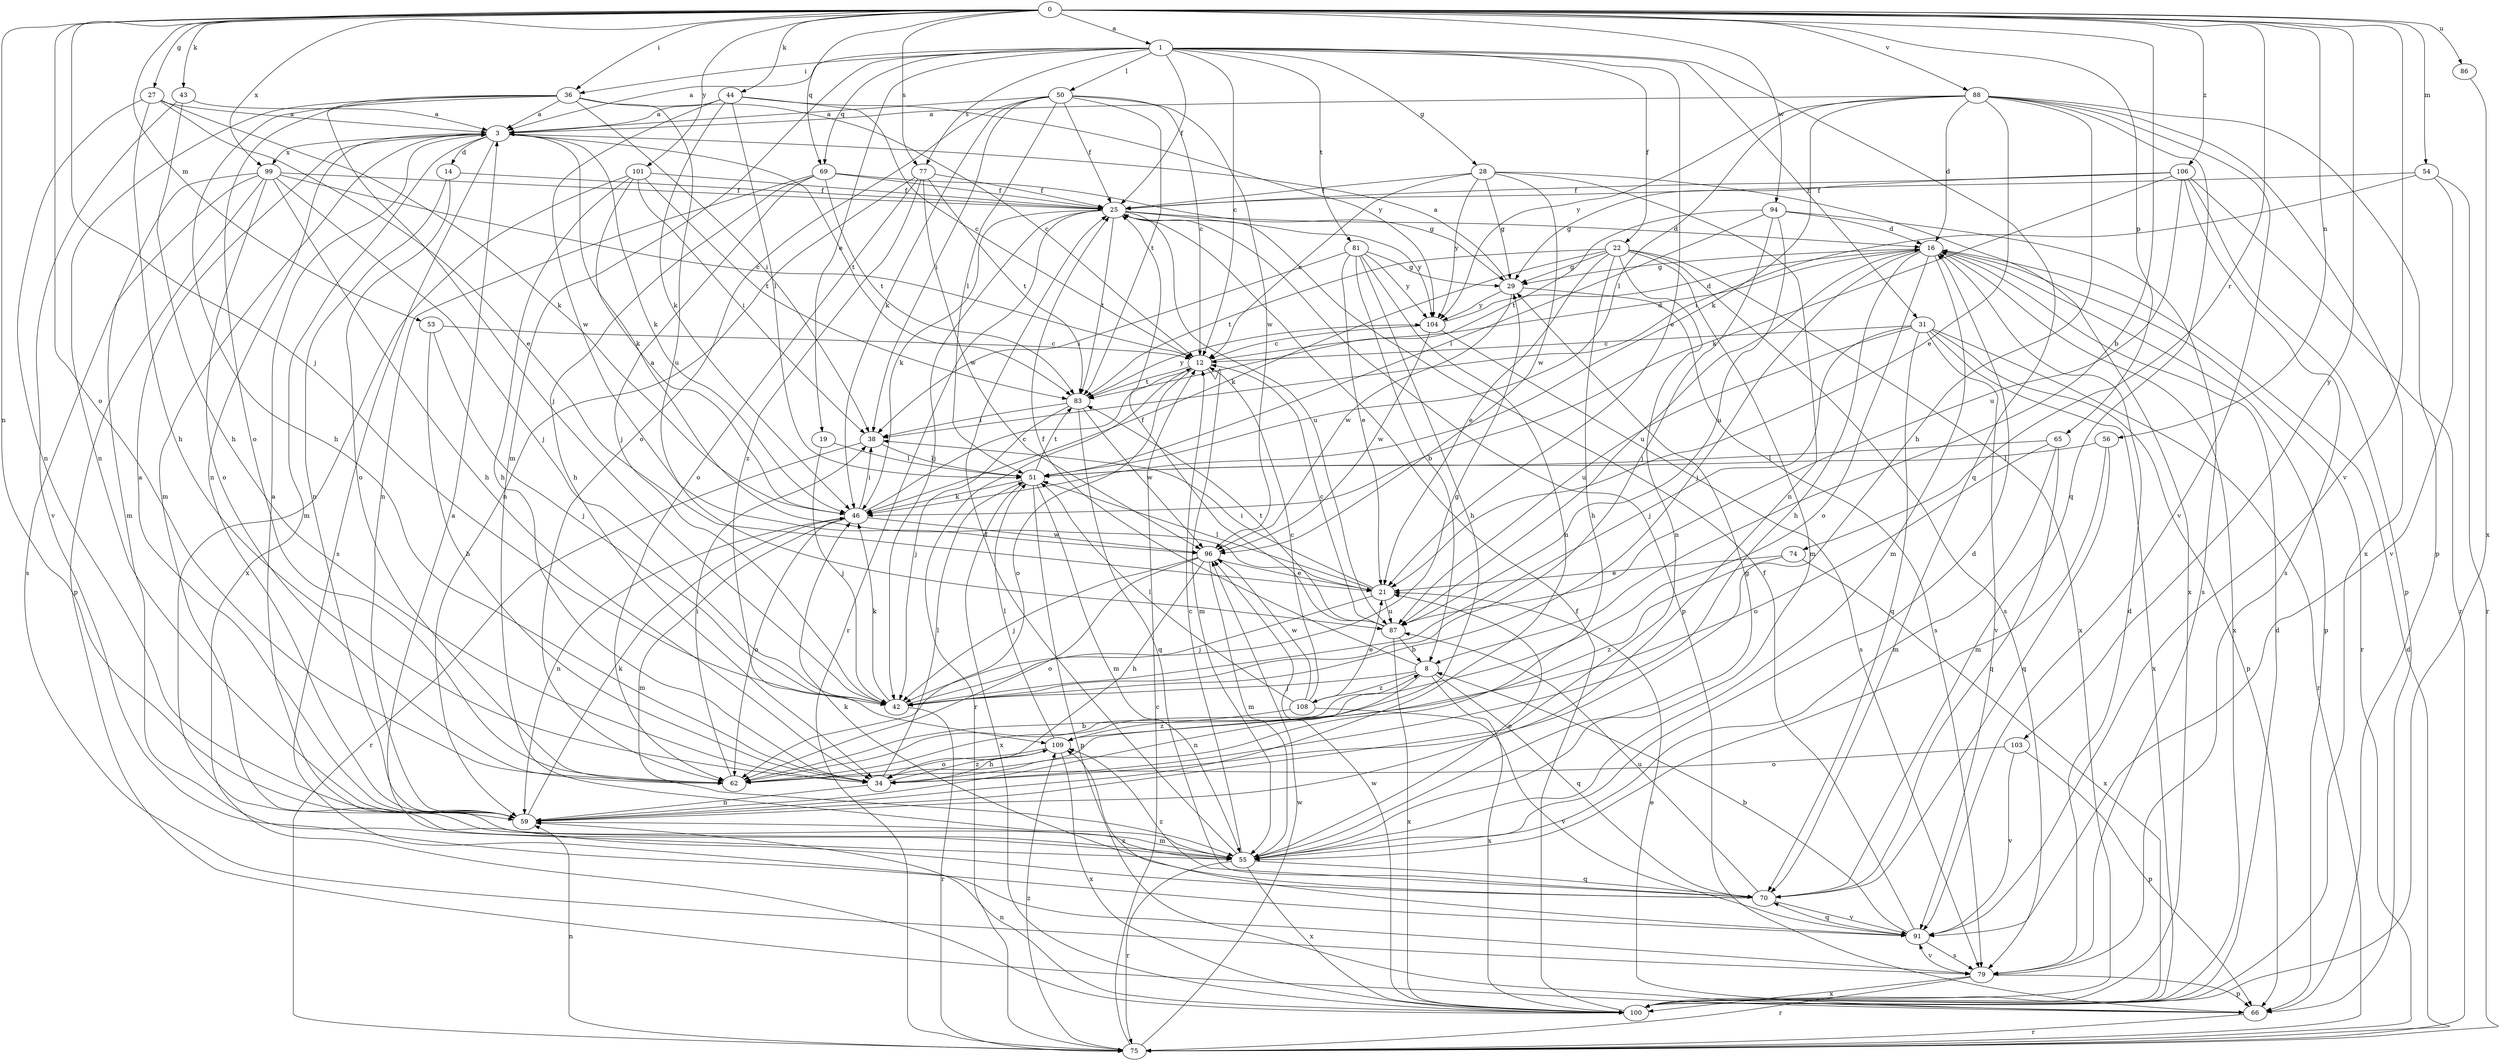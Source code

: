 strict digraph  {
0;
1;
3;
8;
12;
14;
16;
19;
21;
22;
25;
27;
28;
29;
31;
34;
36;
38;
42;
43;
44;
46;
50;
51;
53;
54;
55;
56;
59;
62;
65;
66;
69;
70;
74;
75;
77;
79;
81;
83;
86;
87;
88;
91;
94;
96;
99;
100;
101;
103;
104;
106;
108;
109;
0 -> 1  [label=a];
0 -> 8  [label=b];
0 -> 27  [label=g];
0 -> 36  [label=i];
0 -> 42  [label=j];
0 -> 43  [label=k];
0 -> 44  [label=k];
0 -> 53  [label=m];
0 -> 54  [label=m];
0 -> 56  [label=n];
0 -> 59  [label=n];
0 -> 62  [label=o];
0 -> 65  [label=p];
0 -> 69  [label=q];
0 -> 74  [label=r];
0 -> 77  [label=s];
0 -> 86  [label=u];
0 -> 88  [label=v];
0 -> 91  [label=v];
0 -> 94  [label=w];
0 -> 99  [label=x];
0 -> 101  [label=y];
0 -> 103  [label=y];
0 -> 106  [label=z];
1 -> 3  [label=a];
1 -> 12  [label=c];
1 -> 19  [label=e];
1 -> 21  [label=e];
1 -> 22  [label=f];
1 -> 25  [label=f];
1 -> 28  [label=g];
1 -> 31  [label=h];
1 -> 36  [label=i];
1 -> 50  [label=l];
1 -> 55  [label=m];
1 -> 69  [label=q];
1 -> 70  [label=q];
1 -> 77  [label=s];
1 -> 81  [label=t];
3 -> 14  [label=d];
3 -> 46  [label=k];
3 -> 55  [label=m];
3 -> 59  [label=n];
3 -> 79  [label=s];
3 -> 83  [label=t];
3 -> 99  [label=x];
3 -> 100  [label=x];
8 -> 25  [label=f];
8 -> 42  [label=j];
8 -> 59  [label=n];
8 -> 70  [label=q];
8 -> 100  [label=x];
8 -> 108  [label=z];
12 -> 16  [label=d];
12 -> 55  [label=m];
12 -> 62  [label=o];
12 -> 75  [label=r];
12 -> 83  [label=t];
14 -> 25  [label=f];
14 -> 59  [label=n];
14 -> 62  [label=o];
16 -> 29  [label=g];
16 -> 34  [label=h];
16 -> 42  [label=j];
16 -> 55  [label=m];
16 -> 62  [label=o];
16 -> 66  [label=p];
16 -> 75  [label=r];
16 -> 87  [label=u];
16 -> 100  [label=x];
19 -> 42  [label=j];
19 -> 51  [label=l];
21 -> 3  [label=a];
21 -> 38  [label=i];
21 -> 42  [label=j];
21 -> 51  [label=l];
21 -> 87  [label=u];
22 -> 21  [label=e];
22 -> 29  [label=g];
22 -> 34  [label=h];
22 -> 46  [label=k];
22 -> 55  [label=m];
22 -> 59  [label=n];
22 -> 79  [label=s];
22 -> 83  [label=t];
22 -> 100  [label=x];
25 -> 16  [label=d];
25 -> 42  [label=j];
25 -> 46  [label=k];
25 -> 66  [label=p];
25 -> 75  [label=r];
25 -> 83  [label=t];
25 -> 87  [label=u];
25 -> 104  [label=y];
27 -> 3  [label=a];
27 -> 21  [label=e];
27 -> 34  [label=h];
27 -> 46  [label=k];
27 -> 59  [label=n];
28 -> 12  [label=c];
28 -> 25  [label=f];
28 -> 29  [label=g];
28 -> 59  [label=n];
28 -> 96  [label=w];
28 -> 100  [label=x];
28 -> 104  [label=y];
29 -> 3  [label=a];
29 -> 79  [label=s];
29 -> 96  [label=w];
29 -> 104  [label=y];
31 -> 12  [label=c];
31 -> 42  [label=j];
31 -> 66  [label=p];
31 -> 70  [label=q];
31 -> 75  [label=r];
31 -> 87  [label=u];
31 -> 91  [label=v];
31 -> 100  [label=x];
34 -> 51  [label=l];
34 -> 59  [label=n];
34 -> 109  [label=z];
36 -> 3  [label=a];
36 -> 12  [label=c];
36 -> 34  [label=h];
36 -> 38  [label=i];
36 -> 42  [label=j];
36 -> 59  [label=n];
36 -> 62  [label=o];
36 -> 87  [label=u];
38 -> 51  [label=l];
38 -> 75  [label=r];
42 -> 29  [label=g];
42 -> 46  [label=k];
42 -> 75  [label=r];
43 -> 3  [label=a];
43 -> 34  [label=h];
43 -> 91  [label=v];
44 -> 3  [label=a];
44 -> 12  [label=c];
44 -> 46  [label=k];
44 -> 51  [label=l];
44 -> 96  [label=w];
44 -> 104  [label=y];
46 -> 12  [label=c];
46 -> 38  [label=i];
46 -> 55  [label=m];
46 -> 59  [label=n];
46 -> 62  [label=o];
46 -> 96  [label=w];
50 -> 3  [label=a];
50 -> 12  [label=c];
50 -> 25  [label=f];
50 -> 38  [label=i];
50 -> 46  [label=k];
50 -> 51  [label=l];
50 -> 62  [label=o];
50 -> 83  [label=t];
50 -> 96  [label=w];
51 -> 46  [label=k];
51 -> 55  [label=m];
51 -> 66  [label=p];
51 -> 83  [label=t];
51 -> 100  [label=x];
53 -> 12  [label=c];
53 -> 34  [label=h];
53 -> 42  [label=j];
54 -> 25  [label=f];
54 -> 38  [label=i];
54 -> 75  [label=r];
54 -> 91  [label=v];
55 -> 3  [label=a];
55 -> 12  [label=c];
55 -> 16  [label=d];
55 -> 21  [label=e];
55 -> 25  [label=f];
55 -> 29  [label=g];
55 -> 70  [label=q];
55 -> 75  [label=r];
55 -> 100  [label=x];
56 -> 51  [label=l];
56 -> 55  [label=m];
56 -> 70  [label=q];
59 -> 3  [label=a];
59 -> 46  [label=k];
59 -> 55  [label=m];
62 -> 8  [label=b];
62 -> 38  [label=i];
65 -> 51  [label=l];
65 -> 55  [label=m];
65 -> 62  [label=o];
65 -> 70  [label=q];
66 -> 21  [label=e];
66 -> 75  [label=r];
69 -> 25  [label=f];
69 -> 29  [label=g];
69 -> 34  [label=h];
69 -> 42  [label=j];
69 -> 59  [label=n];
69 -> 83  [label=t];
70 -> 3  [label=a];
70 -> 46  [label=k];
70 -> 87  [label=u];
70 -> 91  [label=v];
70 -> 109  [label=z];
74 -> 21  [label=e];
74 -> 100  [label=x];
74 -> 109  [label=z];
75 -> 12  [label=c];
75 -> 16  [label=d];
75 -> 59  [label=n];
75 -> 96  [label=w];
75 -> 109  [label=z];
77 -> 25  [label=f];
77 -> 59  [label=n];
77 -> 62  [label=o];
77 -> 83  [label=t];
77 -> 96  [label=w];
77 -> 109  [label=z];
79 -> 16  [label=d];
79 -> 66  [label=p];
79 -> 75  [label=r];
79 -> 91  [label=v];
79 -> 100  [label=x];
81 -> 8  [label=b];
81 -> 21  [label=e];
81 -> 29  [label=g];
81 -> 34  [label=h];
81 -> 38  [label=i];
81 -> 59  [label=n];
81 -> 104  [label=y];
83 -> 38  [label=i];
83 -> 42  [label=j];
83 -> 70  [label=q];
83 -> 96  [label=w];
83 -> 104  [label=y];
86 -> 100  [label=x];
87 -> 8  [label=b];
87 -> 12  [label=c];
87 -> 25  [label=f];
87 -> 83  [label=t];
87 -> 100  [label=x];
88 -> 3  [label=a];
88 -> 16  [label=d];
88 -> 21  [label=e];
88 -> 34  [label=h];
88 -> 46  [label=k];
88 -> 51  [label=l];
88 -> 66  [label=p];
88 -> 70  [label=q];
88 -> 91  [label=v];
88 -> 100  [label=x];
88 -> 104  [label=y];
91 -> 8  [label=b];
91 -> 25  [label=f];
91 -> 70  [label=q];
91 -> 79  [label=s];
91 -> 109  [label=z];
94 -> 16  [label=d];
94 -> 42  [label=j];
94 -> 51  [label=l];
94 -> 79  [label=s];
94 -> 83  [label=t];
94 -> 87  [label=u];
96 -> 21  [label=e];
96 -> 34  [label=h];
96 -> 42  [label=j];
96 -> 55  [label=m];
96 -> 62  [label=o];
99 -> 12  [label=c];
99 -> 25  [label=f];
99 -> 34  [label=h];
99 -> 42  [label=j];
99 -> 55  [label=m];
99 -> 62  [label=o];
99 -> 66  [label=p];
99 -> 79  [label=s];
100 -> 16  [label=d];
100 -> 25  [label=f];
100 -> 59  [label=n];
100 -> 96  [label=w];
101 -> 25  [label=f];
101 -> 34  [label=h];
101 -> 38  [label=i];
101 -> 46  [label=k];
101 -> 55  [label=m];
101 -> 83  [label=t];
103 -> 62  [label=o];
103 -> 66  [label=p];
103 -> 91  [label=v];
104 -> 12  [label=c];
104 -> 16  [label=d];
104 -> 79  [label=s];
104 -> 96  [label=w];
106 -> 25  [label=f];
106 -> 29  [label=g];
106 -> 46  [label=k];
106 -> 66  [label=p];
106 -> 75  [label=r];
106 -> 79  [label=s];
106 -> 87  [label=u];
108 -> 12  [label=c];
108 -> 21  [label=e];
108 -> 51  [label=l];
108 -> 91  [label=v];
108 -> 96  [label=w];
108 -> 109  [label=z];
109 -> 34  [label=h];
109 -> 51  [label=l];
109 -> 62  [label=o];
109 -> 100  [label=x];
}
